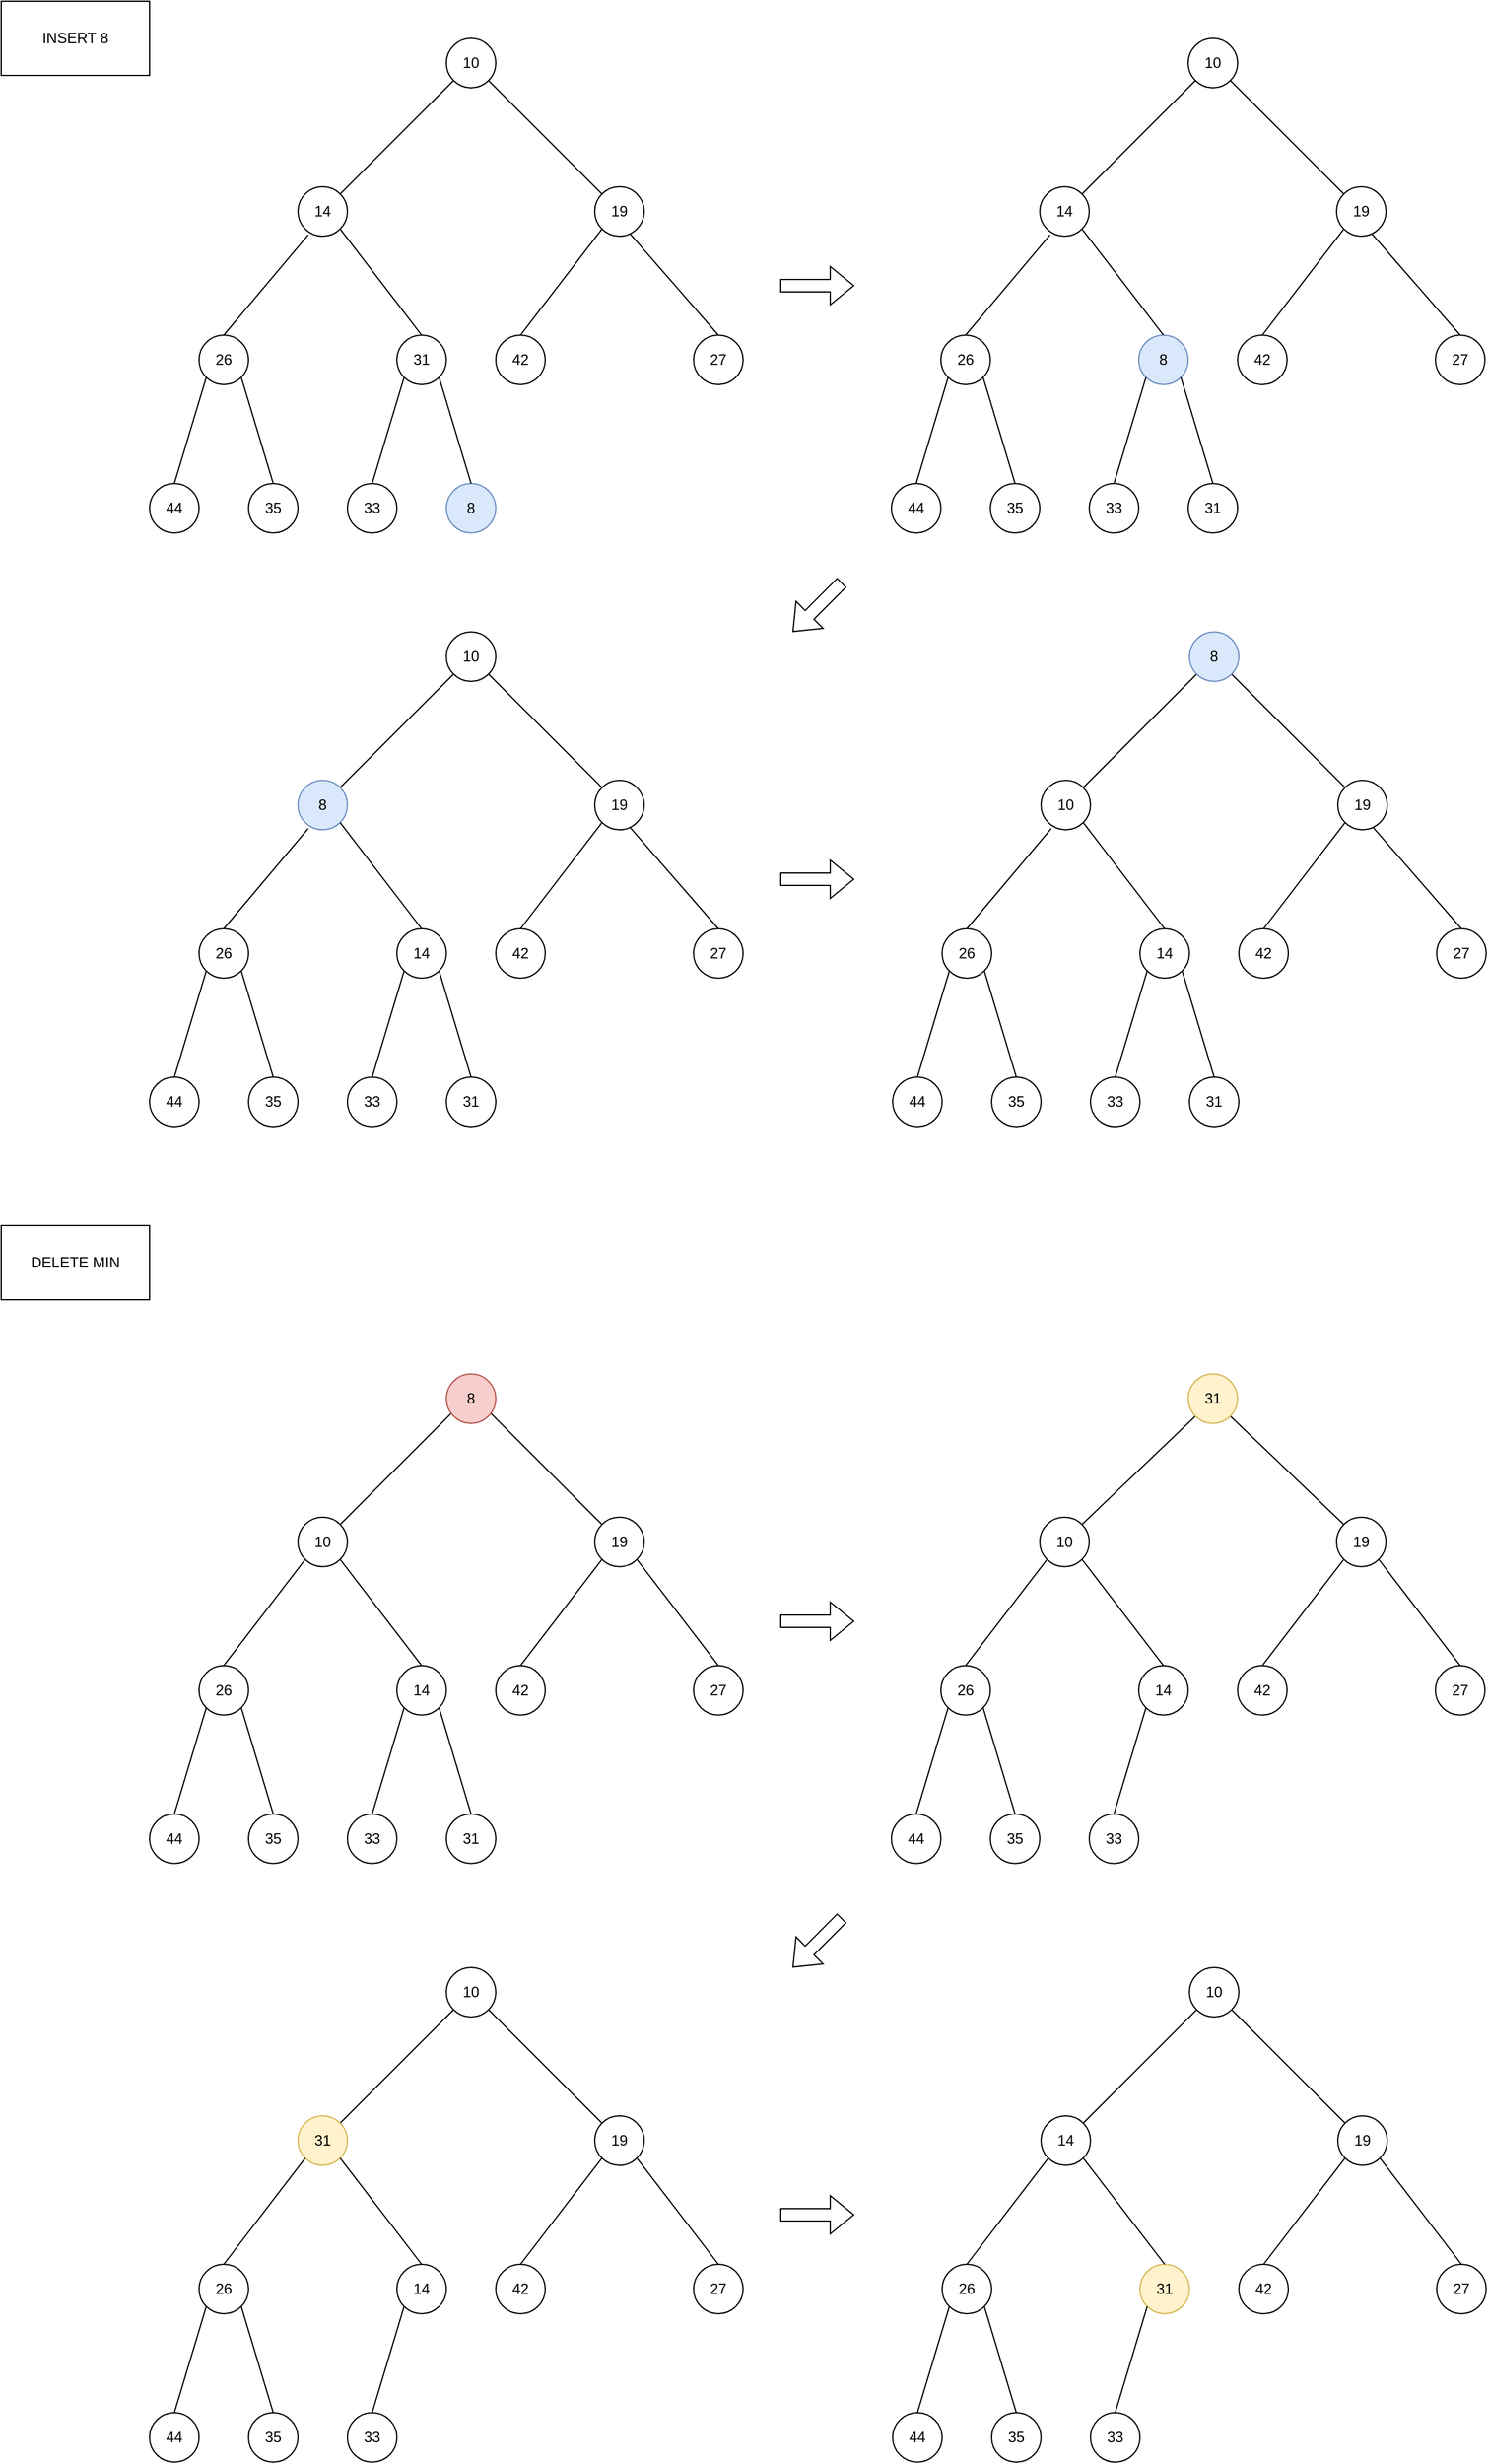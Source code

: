 <mxfile version="26.1.0">
  <diagram name="Trang-1" id="wn5TEgMEnXzSOMiMalEL">
    <mxGraphModel dx="2625" dy="1305" grid="1" gridSize="10" guides="1" tooltips="1" connect="1" arrows="1" fold="1" page="1" pageScale="1" pageWidth="827" pageHeight="1169" math="0" shadow="0">
      <root>
        <mxCell id="0" />
        <mxCell id="1" parent="0" />
        <mxCell id="Nh5hxRJggO41QT8DYPVS-11" style="rounded=0;orthogonalLoop=1;jettySize=auto;html=1;exitX=0;exitY=1;exitDx=0;exitDy=0;entryX=1;entryY=0;entryDx=0;entryDy=0;endArrow=none;startFill=0;" edge="1" parent="1" source="Nh5hxRJggO41QT8DYPVS-1" target="Nh5hxRJggO41QT8DYPVS-2">
          <mxGeometry relative="1" as="geometry" />
        </mxCell>
        <mxCell id="Nh5hxRJggO41QT8DYPVS-12" style="rounded=0;orthogonalLoop=1;jettySize=auto;html=1;exitX=1;exitY=1;exitDx=0;exitDy=0;entryX=0;entryY=0;entryDx=0;entryDy=0;endArrow=none;startFill=0;" edge="1" parent="1" source="Nh5hxRJggO41QT8DYPVS-1" target="Nh5hxRJggO41QT8DYPVS-3">
          <mxGeometry relative="1" as="geometry" />
        </mxCell>
        <mxCell id="Nh5hxRJggO41QT8DYPVS-1" value="10" style="ellipse;whiteSpace=wrap;html=1;aspect=fixed;" vertex="1" parent="1">
          <mxGeometry x="400" y="80" width="40" height="40" as="geometry" />
        </mxCell>
        <mxCell id="Nh5hxRJggO41QT8DYPVS-2" value="14" style="ellipse;whiteSpace=wrap;html=1;aspect=fixed;" vertex="1" parent="1">
          <mxGeometry x="280" y="200" width="40" height="40" as="geometry" />
        </mxCell>
        <mxCell id="Nh5hxRJggO41QT8DYPVS-3" value="19" style="ellipse;whiteSpace=wrap;html=1;aspect=fixed;" vertex="1" parent="1">
          <mxGeometry x="520" y="200" width="40" height="40" as="geometry" />
        </mxCell>
        <mxCell id="Nh5hxRJggO41QT8DYPVS-4" value="26" style="ellipse;whiteSpace=wrap;html=1;aspect=fixed;" vertex="1" parent="1">
          <mxGeometry x="200" y="320" width="40" height="40" as="geometry" />
        </mxCell>
        <mxCell id="Nh5hxRJggO41QT8DYPVS-5" value="31" style="ellipse;whiteSpace=wrap;html=1;aspect=fixed;" vertex="1" parent="1">
          <mxGeometry x="360" y="320" width="40" height="40" as="geometry" />
        </mxCell>
        <mxCell id="Nh5hxRJggO41QT8DYPVS-6" value="42" style="ellipse;whiteSpace=wrap;html=1;aspect=fixed;" vertex="1" parent="1">
          <mxGeometry x="440" y="320" width="40" height="40" as="geometry" />
        </mxCell>
        <mxCell id="Nh5hxRJggO41QT8DYPVS-7" value="27" style="ellipse;whiteSpace=wrap;html=1;aspect=fixed;" vertex="1" parent="1">
          <mxGeometry x="600" y="320" width="40" height="40" as="geometry" />
        </mxCell>
        <mxCell id="Nh5hxRJggO41QT8DYPVS-8" value="44" style="ellipse;whiteSpace=wrap;html=1;aspect=fixed;" vertex="1" parent="1">
          <mxGeometry x="160" y="440" width="40" height="40" as="geometry" />
        </mxCell>
        <mxCell id="Nh5hxRJggO41QT8DYPVS-9" value="35" style="ellipse;whiteSpace=wrap;html=1;aspect=fixed;" vertex="1" parent="1">
          <mxGeometry x="240" y="440" width="40" height="40" as="geometry" />
        </mxCell>
        <mxCell id="Nh5hxRJggO41QT8DYPVS-10" value="33" style="ellipse;whiteSpace=wrap;html=1;aspect=fixed;" vertex="1" parent="1">
          <mxGeometry x="320" y="440" width="40" height="40" as="geometry" />
        </mxCell>
        <mxCell id="Nh5hxRJggO41QT8DYPVS-13" style="rounded=0;orthogonalLoop=1;jettySize=auto;html=1;exitX=0.207;exitY=0.973;exitDx=0;exitDy=0;entryX=0.5;entryY=0;entryDx=0;entryDy=0;endArrow=none;startFill=0;exitPerimeter=0;" edge="1" parent="1" source="Nh5hxRJggO41QT8DYPVS-2" target="Nh5hxRJggO41QT8DYPVS-4">
          <mxGeometry relative="1" as="geometry">
            <mxPoint x="416" y="124" as="sourcePoint" />
            <mxPoint x="324" y="216" as="targetPoint" />
          </mxGeometry>
        </mxCell>
        <mxCell id="Nh5hxRJggO41QT8DYPVS-14" style="rounded=0;orthogonalLoop=1;jettySize=auto;html=1;exitX=0.72;exitY=0.958;exitDx=0;exitDy=0;entryX=0.5;entryY=0;entryDx=0;entryDy=0;endArrow=none;startFill=0;exitPerimeter=0;" edge="1" parent="1" source="Nh5hxRJggO41QT8DYPVS-3" target="Nh5hxRJggO41QT8DYPVS-7">
          <mxGeometry relative="1" as="geometry">
            <mxPoint x="298" y="249" as="sourcePoint" />
            <mxPoint x="230" y="330" as="targetPoint" />
          </mxGeometry>
        </mxCell>
        <mxCell id="Nh5hxRJggO41QT8DYPVS-16" style="rounded=0;orthogonalLoop=1;jettySize=auto;html=1;exitX=1;exitY=1;exitDx=0;exitDy=0;entryX=0.5;entryY=0;entryDx=0;entryDy=0;endArrow=none;startFill=0;" edge="1" parent="1" source="Nh5hxRJggO41QT8DYPVS-2" target="Nh5hxRJggO41QT8DYPVS-5">
          <mxGeometry relative="1" as="geometry">
            <mxPoint x="298" y="249" as="sourcePoint" />
            <mxPoint x="230" y="330" as="targetPoint" />
          </mxGeometry>
        </mxCell>
        <mxCell id="Nh5hxRJggO41QT8DYPVS-17" style="rounded=0;orthogonalLoop=1;jettySize=auto;html=1;exitX=0;exitY=1;exitDx=0;exitDy=0;entryX=0.5;entryY=0;entryDx=0;entryDy=0;endArrow=none;startFill=0;" edge="1" parent="1" source="Nh5hxRJggO41QT8DYPVS-3" target="Nh5hxRJggO41QT8DYPVS-6">
          <mxGeometry relative="1" as="geometry">
            <mxPoint x="324" y="244" as="sourcePoint" />
            <mxPoint x="390" y="330" as="targetPoint" />
          </mxGeometry>
        </mxCell>
        <mxCell id="Nh5hxRJggO41QT8DYPVS-18" style="rounded=0;orthogonalLoop=1;jettySize=auto;html=1;exitX=1;exitY=1;exitDx=0;exitDy=0;entryX=0.5;entryY=0;entryDx=0;entryDy=0;endArrow=none;startFill=0;" edge="1" parent="1" source="Nh5hxRJggO41QT8DYPVS-4" target="Nh5hxRJggO41QT8DYPVS-9">
          <mxGeometry relative="1" as="geometry">
            <mxPoint x="298" y="249" as="sourcePoint" />
            <mxPoint x="230" y="330" as="targetPoint" />
          </mxGeometry>
        </mxCell>
        <mxCell id="Nh5hxRJggO41QT8DYPVS-19" style="rounded=0;orthogonalLoop=1;jettySize=auto;html=1;exitX=0;exitY=1;exitDx=0;exitDy=0;entryX=0.5;entryY=0;entryDx=0;entryDy=0;endArrow=none;startFill=0;" edge="1" parent="1" source="Nh5hxRJggO41QT8DYPVS-4" target="Nh5hxRJggO41QT8DYPVS-8">
          <mxGeometry relative="1" as="geometry">
            <mxPoint x="308" y="259" as="sourcePoint" />
            <mxPoint x="240" y="340" as="targetPoint" />
          </mxGeometry>
        </mxCell>
        <mxCell id="Nh5hxRJggO41QT8DYPVS-20" style="rounded=0;orthogonalLoop=1;jettySize=auto;html=1;exitX=0;exitY=1;exitDx=0;exitDy=0;entryX=0.5;entryY=0;entryDx=0;entryDy=0;endArrow=none;startFill=0;" edge="1" parent="1" source="Nh5hxRJggO41QT8DYPVS-5" target="Nh5hxRJggO41QT8DYPVS-10">
          <mxGeometry relative="1" as="geometry">
            <mxPoint x="216" y="364" as="sourcePoint" />
            <mxPoint x="190" y="450" as="targetPoint" />
          </mxGeometry>
        </mxCell>
        <mxCell id="Nh5hxRJggO41QT8DYPVS-21" value="8" style="ellipse;whiteSpace=wrap;html=1;aspect=fixed;fillColor=#dae8fc;strokeColor=#6c8ebf;" vertex="1" parent="1">
          <mxGeometry x="400" y="440" width="40" height="40" as="geometry" />
        </mxCell>
        <mxCell id="Nh5hxRJggO41QT8DYPVS-22" style="rounded=0;orthogonalLoop=1;jettySize=auto;html=1;exitX=1;exitY=1;exitDx=0;exitDy=0;entryX=0.5;entryY=0;entryDx=0;entryDy=0;endArrow=none;startFill=0;" edge="1" parent="1" source="Nh5hxRJggO41QT8DYPVS-5" target="Nh5hxRJggO41QT8DYPVS-21">
          <mxGeometry relative="1" as="geometry">
            <mxPoint x="376" y="364" as="sourcePoint" />
            <mxPoint x="350" y="450" as="targetPoint" />
          </mxGeometry>
        </mxCell>
        <mxCell id="Nh5hxRJggO41QT8DYPVS-23" value="INSERT 8" style="whiteSpace=wrap;html=1;" vertex="1" parent="1">
          <mxGeometry x="40" y="50" width="120" height="60" as="geometry" />
        </mxCell>
        <mxCell id="Nh5hxRJggO41QT8DYPVS-45" style="rounded=0;orthogonalLoop=1;jettySize=auto;html=1;exitX=0;exitY=1;exitDx=0;exitDy=0;entryX=1;entryY=0;entryDx=0;entryDy=0;endArrow=none;startFill=0;" edge="1" parent="1" source="Nh5hxRJggO41QT8DYPVS-47" target="Nh5hxRJggO41QT8DYPVS-48">
          <mxGeometry relative="1" as="geometry" />
        </mxCell>
        <mxCell id="Nh5hxRJggO41QT8DYPVS-46" style="rounded=0;orthogonalLoop=1;jettySize=auto;html=1;exitX=1;exitY=1;exitDx=0;exitDy=0;entryX=0;entryY=0;entryDx=0;entryDy=0;endArrow=none;startFill=0;" edge="1" parent="1" source="Nh5hxRJggO41QT8DYPVS-47" target="Nh5hxRJggO41QT8DYPVS-49">
          <mxGeometry relative="1" as="geometry" />
        </mxCell>
        <mxCell id="Nh5hxRJggO41QT8DYPVS-47" value="10" style="ellipse;whiteSpace=wrap;html=1;aspect=fixed;" vertex="1" parent="1">
          <mxGeometry x="1000" y="80" width="40" height="40" as="geometry" />
        </mxCell>
        <mxCell id="Nh5hxRJggO41QT8DYPVS-48" value="14" style="ellipse;whiteSpace=wrap;html=1;aspect=fixed;" vertex="1" parent="1">
          <mxGeometry x="880" y="200" width="40" height="40" as="geometry" />
        </mxCell>
        <mxCell id="Nh5hxRJggO41QT8DYPVS-49" value="19" style="ellipse;whiteSpace=wrap;html=1;aspect=fixed;" vertex="1" parent="1">
          <mxGeometry x="1120" y="200" width="40" height="40" as="geometry" />
        </mxCell>
        <mxCell id="Nh5hxRJggO41QT8DYPVS-50" value="26" style="ellipse;whiteSpace=wrap;html=1;aspect=fixed;" vertex="1" parent="1">
          <mxGeometry x="800" y="320" width="40" height="40" as="geometry" />
        </mxCell>
        <mxCell id="Nh5hxRJggO41QT8DYPVS-51" value="8" style="ellipse;whiteSpace=wrap;html=1;aspect=fixed;fillColor=#dae8fc;strokeColor=#6c8ebf;" vertex="1" parent="1">
          <mxGeometry x="960" y="320" width="40" height="40" as="geometry" />
        </mxCell>
        <mxCell id="Nh5hxRJggO41QT8DYPVS-52" value="42" style="ellipse;whiteSpace=wrap;html=1;aspect=fixed;" vertex="1" parent="1">
          <mxGeometry x="1040" y="320" width="40" height="40" as="geometry" />
        </mxCell>
        <mxCell id="Nh5hxRJggO41QT8DYPVS-53" value="27" style="ellipse;whiteSpace=wrap;html=1;aspect=fixed;" vertex="1" parent="1">
          <mxGeometry x="1200" y="320" width="40" height="40" as="geometry" />
        </mxCell>
        <mxCell id="Nh5hxRJggO41QT8DYPVS-54" value="44" style="ellipse;whiteSpace=wrap;html=1;aspect=fixed;" vertex="1" parent="1">
          <mxGeometry x="760" y="440" width="40" height="40" as="geometry" />
        </mxCell>
        <mxCell id="Nh5hxRJggO41QT8DYPVS-55" value="35" style="ellipse;whiteSpace=wrap;html=1;aspect=fixed;" vertex="1" parent="1">
          <mxGeometry x="840" y="440" width="40" height="40" as="geometry" />
        </mxCell>
        <mxCell id="Nh5hxRJggO41QT8DYPVS-56" value="33" style="ellipse;whiteSpace=wrap;html=1;aspect=fixed;" vertex="1" parent="1">
          <mxGeometry x="920" y="440" width="40" height="40" as="geometry" />
        </mxCell>
        <mxCell id="Nh5hxRJggO41QT8DYPVS-57" style="rounded=0;orthogonalLoop=1;jettySize=auto;html=1;exitX=0.207;exitY=0.973;exitDx=0;exitDy=0;entryX=0.5;entryY=0;entryDx=0;entryDy=0;endArrow=none;startFill=0;exitPerimeter=0;" edge="1" parent="1" source="Nh5hxRJggO41QT8DYPVS-48" target="Nh5hxRJggO41QT8DYPVS-50">
          <mxGeometry relative="1" as="geometry">
            <mxPoint x="1016" y="124" as="sourcePoint" />
            <mxPoint x="924" y="216" as="targetPoint" />
          </mxGeometry>
        </mxCell>
        <mxCell id="Nh5hxRJggO41QT8DYPVS-58" style="rounded=0;orthogonalLoop=1;jettySize=auto;html=1;exitX=0.72;exitY=0.958;exitDx=0;exitDy=0;entryX=0.5;entryY=0;entryDx=0;entryDy=0;endArrow=none;startFill=0;exitPerimeter=0;" edge="1" parent="1" source="Nh5hxRJggO41QT8DYPVS-49" target="Nh5hxRJggO41QT8DYPVS-53">
          <mxGeometry relative="1" as="geometry">
            <mxPoint x="898" y="249" as="sourcePoint" />
            <mxPoint x="830" y="330" as="targetPoint" />
          </mxGeometry>
        </mxCell>
        <mxCell id="Nh5hxRJggO41QT8DYPVS-59" style="rounded=0;orthogonalLoop=1;jettySize=auto;html=1;exitX=1;exitY=1;exitDx=0;exitDy=0;entryX=0.5;entryY=0;entryDx=0;entryDy=0;endArrow=none;startFill=0;" edge="1" parent="1" source="Nh5hxRJggO41QT8DYPVS-48" target="Nh5hxRJggO41QT8DYPVS-51">
          <mxGeometry relative="1" as="geometry">
            <mxPoint x="898" y="249" as="sourcePoint" />
            <mxPoint x="830" y="330" as="targetPoint" />
          </mxGeometry>
        </mxCell>
        <mxCell id="Nh5hxRJggO41QT8DYPVS-60" style="rounded=0;orthogonalLoop=1;jettySize=auto;html=1;exitX=0;exitY=1;exitDx=0;exitDy=0;entryX=0.5;entryY=0;entryDx=0;entryDy=0;endArrow=none;startFill=0;" edge="1" parent="1" source="Nh5hxRJggO41QT8DYPVS-49" target="Nh5hxRJggO41QT8DYPVS-52">
          <mxGeometry relative="1" as="geometry">
            <mxPoint x="924" y="244" as="sourcePoint" />
            <mxPoint x="990" y="330" as="targetPoint" />
          </mxGeometry>
        </mxCell>
        <mxCell id="Nh5hxRJggO41QT8DYPVS-61" style="rounded=0;orthogonalLoop=1;jettySize=auto;html=1;exitX=1;exitY=1;exitDx=0;exitDy=0;entryX=0.5;entryY=0;entryDx=0;entryDy=0;endArrow=none;startFill=0;" edge="1" parent="1" source="Nh5hxRJggO41QT8DYPVS-50" target="Nh5hxRJggO41QT8DYPVS-55">
          <mxGeometry relative="1" as="geometry">
            <mxPoint x="898" y="249" as="sourcePoint" />
            <mxPoint x="830" y="330" as="targetPoint" />
          </mxGeometry>
        </mxCell>
        <mxCell id="Nh5hxRJggO41QT8DYPVS-62" style="rounded=0;orthogonalLoop=1;jettySize=auto;html=1;exitX=0;exitY=1;exitDx=0;exitDy=0;entryX=0.5;entryY=0;entryDx=0;entryDy=0;endArrow=none;startFill=0;" edge="1" parent="1" source="Nh5hxRJggO41QT8DYPVS-50" target="Nh5hxRJggO41QT8DYPVS-54">
          <mxGeometry relative="1" as="geometry">
            <mxPoint x="908" y="259" as="sourcePoint" />
            <mxPoint x="840" y="340" as="targetPoint" />
          </mxGeometry>
        </mxCell>
        <mxCell id="Nh5hxRJggO41QT8DYPVS-63" style="rounded=0;orthogonalLoop=1;jettySize=auto;html=1;exitX=0;exitY=1;exitDx=0;exitDy=0;entryX=0.5;entryY=0;entryDx=0;entryDy=0;endArrow=none;startFill=0;" edge="1" parent="1" source="Nh5hxRJggO41QT8DYPVS-51" target="Nh5hxRJggO41QT8DYPVS-56">
          <mxGeometry relative="1" as="geometry">
            <mxPoint x="816" y="364" as="sourcePoint" />
            <mxPoint x="790" y="450" as="targetPoint" />
          </mxGeometry>
        </mxCell>
        <mxCell id="Nh5hxRJggO41QT8DYPVS-64" value="31" style="ellipse;whiteSpace=wrap;html=1;aspect=fixed;" vertex="1" parent="1">
          <mxGeometry x="1000" y="440" width="40" height="40" as="geometry" />
        </mxCell>
        <mxCell id="Nh5hxRJggO41QT8DYPVS-65" style="rounded=0;orthogonalLoop=1;jettySize=auto;html=1;exitX=1;exitY=1;exitDx=0;exitDy=0;entryX=0.5;entryY=0;entryDx=0;entryDy=0;endArrow=none;startFill=0;" edge="1" parent="1" source="Nh5hxRJggO41QT8DYPVS-51" target="Nh5hxRJggO41QT8DYPVS-64">
          <mxGeometry relative="1" as="geometry">
            <mxPoint x="976" y="364" as="sourcePoint" />
            <mxPoint x="950" y="450" as="targetPoint" />
          </mxGeometry>
        </mxCell>
        <mxCell id="Nh5hxRJggO41QT8DYPVS-66" style="rounded=0;orthogonalLoop=1;jettySize=auto;html=1;exitX=0;exitY=1;exitDx=0;exitDy=0;entryX=1;entryY=0;entryDx=0;entryDy=0;endArrow=none;startFill=0;" edge="1" parent="1" source="Nh5hxRJggO41QT8DYPVS-68" target="Nh5hxRJggO41QT8DYPVS-69">
          <mxGeometry relative="1" as="geometry" />
        </mxCell>
        <mxCell id="Nh5hxRJggO41QT8DYPVS-67" style="rounded=0;orthogonalLoop=1;jettySize=auto;html=1;exitX=1;exitY=1;exitDx=0;exitDy=0;entryX=0;entryY=0;entryDx=0;entryDy=0;endArrow=none;startFill=0;" edge="1" parent="1" source="Nh5hxRJggO41QT8DYPVS-68" target="Nh5hxRJggO41QT8DYPVS-70">
          <mxGeometry relative="1" as="geometry" />
        </mxCell>
        <mxCell id="Nh5hxRJggO41QT8DYPVS-68" value="10" style="ellipse;whiteSpace=wrap;html=1;aspect=fixed;" vertex="1" parent="1">
          <mxGeometry x="400" y="560" width="40" height="40" as="geometry" />
        </mxCell>
        <mxCell id="Nh5hxRJggO41QT8DYPVS-69" value="8" style="ellipse;whiteSpace=wrap;html=1;aspect=fixed;fillColor=#dae8fc;strokeColor=#6c8ebf;" vertex="1" parent="1">
          <mxGeometry x="280" y="680" width="40" height="40" as="geometry" />
        </mxCell>
        <mxCell id="Nh5hxRJggO41QT8DYPVS-70" value="19" style="ellipse;whiteSpace=wrap;html=1;aspect=fixed;" vertex="1" parent="1">
          <mxGeometry x="520" y="680" width="40" height="40" as="geometry" />
        </mxCell>
        <mxCell id="Nh5hxRJggO41QT8DYPVS-71" value="26" style="ellipse;whiteSpace=wrap;html=1;aspect=fixed;" vertex="1" parent="1">
          <mxGeometry x="200" y="800" width="40" height="40" as="geometry" />
        </mxCell>
        <mxCell id="Nh5hxRJggO41QT8DYPVS-72" value="14" style="ellipse;whiteSpace=wrap;html=1;aspect=fixed;" vertex="1" parent="1">
          <mxGeometry x="360" y="800" width="40" height="40" as="geometry" />
        </mxCell>
        <mxCell id="Nh5hxRJggO41QT8DYPVS-73" value="42" style="ellipse;whiteSpace=wrap;html=1;aspect=fixed;" vertex="1" parent="1">
          <mxGeometry x="440" y="800" width="40" height="40" as="geometry" />
        </mxCell>
        <mxCell id="Nh5hxRJggO41QT8DYPVS-74" value="27" style="ellipse;whiteSpace=wrap;html=1;aspect=fixed;" vertex="1" parent="1">
          <mxGeometry x="600" y="800" width="40" height="40" as="geometry" />
        </mxCell>
        <mxCell id="Nh5hxRJggO41QT8DYPVS-75" value="44" style="ellipse;whiteSpace=wrap;html=1;aspect=fixed;" vertex="1" parent="1">
          <mxGeometry x="160" y="920" width="40" height="40" as="geometry" />
        </mxCell>
        <mxCell id="Nh5hxRJggO41QT8DYPVS-76" value="35" style="ellipse;whiteSpace=wrap;html=1;aspect=fixed;" vertex="1" parent="1">
          <mxGeometry x="240" y="920" width="40" height="40" as="geometry" />
        </mxCell>
        <mxCell id="Nh5hxRJggO41QT8DYPVS-77" value="33" style="ellipse;whiteSpace=wrap;html=1;aspect=fixed;" vertex="1" parent="1">
          <mxGeometry x="320" y="920" width="40" height="40" as="geometry" />
        </mxCell>
        <mxCell id="Nh5hxRJggO41QT8DYPVS-78" style="rounded=0;orthogonalLoop=1;jettySize=auto;html=1;exitX=0.207;exitY=0.973;exitDx=0;exitDy=0;entryX=0.5;entryY=0;entryDx=0;entryDy=0;endArrow=none;startFill=0;exitPerimeter=0;" edge="1" parent="1" source="Nh5hxRJggO41QT8DYPVS-69" target="Nh5hxRJggO41QT8DYPVS-71">
          <mxGeometry relative="1" as="geometry">
            <mxPoint x="416" y="604" as="sourcePoint" />
            <mxPoint x="324" y="696" as="targetPoint" />
          </mxGeometry>
        </mxCell>
        <mxCell id="Nh5hxRJggO41QT8DYPVS-79" style="rounded=0;orthogonalLoop=1;jettySize=auto;html=1;exitX=0.72;exitY=0.958;exitDx=0;exitDy=0;entryX=0.5;entryY=0;entryDx=0;entryDy=0;endArrow=none;startFill=0;exitPerimeter=0;" edge="1" parent="1" source="Nh5hxRJggO41QT8DYPVS-70" target="Nh5hxRJggO41QT8DYPVS-74">
          <mxGeometry relative="1" as="geometry">
            <mxPoint x="298" y="729" as="sourcePoint" />
            <mxPoint x="230" y="810" as="targetPoint" />
          </mxGeometry>
        </mxCell>
        <mxCell id="Nh5hxRJggO41QT8DYPVS-80" style="rounded=0;orthogonalLoop=1;jettySize=auto;html=1;exitX=1;exitY=1;exitDx=0;exitDy=0;entryX=0.5;entryY=0;entryDx=0;entryDy=0;endArrow=none;startFill=0;" edge="1" parent="1" source="Nh5hxRJggO41QT8DYPVS-69" target="Nh5hxRJggO41QT8DYPVS-72">
          <mxGeometry relative="1" as="geometry">
            <mxPoint x="298" y="729" as="sourcePoint" />
            <mxPoint x="230" y="810" as="targetPoint" />
          </mxGeometry>
        </mxCell>
        <mxCell id="Nh5hxRJggO41QT8DYPVS-81" style="rounded=0;orthogonalLoop=1;jettySize=auto;html=1;exitX=0;exitY=1;exitDx=0;exitDy=0;entryX=0.5;entryY=0;entryDx=0;entryDy=0;endArrow=none;startFill=0;" edge="1" parent="1" source="Nh5hxRJggO41QT8DYPVS-70" target="Nh5hxRJggO41QT8DYPVS-73">
          <mxGeometry relative="1" as="geometry">
            <mxPoint x="324" y="724" as="sourcePoint" />
            <mxPoint x="390" y="810" as="targetPoint" />
          </mxGeometry>
        </mxCell>
        <mxCell id="Nh5hxRJggO41QT8DYPVS-82" style="rounded=0;orthogonalLoop=1;jettySize=auto;html=1;exitX=1;exitY=1;exitDx=0;exitDy=0;entryX=0.5;entryY=0;entryDx=0;entryDy=0;endArrow=none;startFill=0;" edge="1" parent="1" source="Nh5hxRJggO41QT8DYPVS-71" target="Nh5hxRJggO41QT8DYPVS-76">
          <mxGeometry relative="1" as="geometry">
            <mxPoint x="298" y="729" as="sourcePoint" />
            <mxPoint x="230" y="810" as="targetPoint" />
          </mxGeometry>
        </mxCell>
        <mxCell id="Nh5hxRJggO41QT8DYPVS-83" style="rounded=0;orthogonalLoop=1;jettySize=auto;html=1;exitX=0;exitY=1;exitDx=0;exitDy=0;entryX=0.5;entryY=0;entryDx=0;entryDy=0;endArrow=none;startFill=0;" edge="1" parent="1" source="Nh5hxRJggO41QT8DYPVS-71" target="Nh5hxRJggO41QT8DYPVS-75">
          <mxGeometry relative="1" as="geometry">
            <mxPoint x="308" y="739" as="sourcePoint" />
            <mxPoint x="240" y="820" as="targetPoint" />
          </mxGeometry>
        </mxCell>
        <mxCell id="Nh5hxRJggO41QT8DYPVS-84" style="rounded=0;orthogonalLoop=1;jettySize=auto;html=1;exitX=0;exitY=1;exitDx=0;exitDy=0;entryX=0.5;entryY=0;entryDx=0;entryDy=0;endArrow=none;startFill=0;" edge="1" parent="1" source="Nh5hxRJggO41QT8DYPVS-72" target="Nh5hxRJggO41QT8DYPVS-77">
          <mxGeometry relative="1" as="geometry">
            <mxPoint x="216" y="844" as="sourcePoint" />
            <mxPoint x="190" y="930" as="targetPoint" />
          </mxGeometry>
        </mxCell>
        <mxCell id="Nh5hxRJggO41QT8DYPVS-85" value="31" style="ellipse;whiteSpace=wrap;html=1;aspect=fixed;" vertex="1" parent="1">
          <mxGeometry x="400" y="920" width="40" height="40" as="geometry" />
        </mxCell>
        <mxCell id="Nh5hxRJggO41QT8DYPVS-86" style="rounded=0;orthogonalLoop=1;jettySize=auto;html=1;exitX=1;exitY=1;exitDx=0;exitDy=0;entryX=0.5;entryY=0;entryDx=0;entryDy=0;endArrow=none;startFill=0;" edge="1" parent="1" source="Nh5hxRJggO41QT8DYPVS-72" target="Nh5hxRJggO41QT8DYPVS-85">
          <mxGeometry relative="1" as="geometry">
            <mxPoint x="376" y="844" as="sourcePoint" />
            <mxPoint x="350" y="930" as="targetPoint" />
          </mxGeometry>
        </mxCell>
        <mxCell id="Nh5hxRJggO41QT8DYPVS-89" style="rounded=0;orthogonalLoop=1;jettySize=auto;html=1;exitX=0;exitY=1;exitDx=0;exitDy=0;entryX=1;entryY=0;entryDx=0;entryDy=0;endArrow=none;startFill=0;" edge="1" parent="1" source="Nh5hxRJggO41QT8DYPVS-91" target="Nh5hxRJggO41QT8DYPVS-92">
          <mxGeometry relative="1" as="geometry" />
        </mxCell>
        <mxCell id="Nh5hxRJggO41QT8DYPVS-90" style="rounded=0;orthogonalLoop=1;jettySize=auto;html=1;exitX=1;exitY=1;exitDx=0;exitDy=0;entryX=0;entryY=0;entryDx=0;entryDy=0;endArrow=none;startFill=0;" edge="1" parent="1" source="Nh5hxRJggO41QT8DYPVS-91" target="Nh5hxRJggO41QT8DYPVS-93">
          <mxGeometry relative="1" as="geometry" />
        </mxCell>
        <mxCell id="Nh5hxRJggO41QT8DYPVS-91" value="8" style="ellipse;whiteSpace=wrap;html=1;aspect=fixed;fillColor=#dae8fc;strokeColor=#6c8ebf;" vertex="1" parent="1">
          <mxGeometry x="1001" y="560" width="40" height="40" as="geometry" />
        </mxCell>
        <mxCell id="Nh5hxRJggO41QT8DYPVS-92" value="10" style="ellipse;whiteSpace=wrap;html=1;aspect=fixed;" vertex="1" parent="1">
          <mxGeometry x="881" y="680" width="40" height="40" as="geometry" />
        </mxCell>
        <mxCell id="Nh5hxRJggO41QT8DYPVS-93" value="19" style="ellipse;whiteSpace=wrap;html=1;aspect=fixed;" vertex="1" parent="1">
          <mxGeometry x="1121" y="680" width="40" height="40" as="geometry" />
        </mxCell>
        <mxCell id="Nh5hxRJggO41QT8DYPVS-94" value="26" style="ellipse;whiteSpace=wrap;html=1;aspect=fixed;" vertex="1" parent="1">
          <mxGeometry x="801" y="800" width="40" height="40" as="geometry" />
        </mxCell>
        <mxCell id="Nh5hxRJggO41QT8DYPVS-95" value="14" style="ellipse;whiteSpace=wrap;html=1;aspect=fixed;" vertex="1" parent="1">
          <mxGeometry x="961" y="800" width="40" height="40" as="geometry" />
        </mxCell>
        <mxCell id="Nh5hxRJggO41QT8DYPVS-96" value="42" style="ellipse;whiteSpace=wrap;html=1;aspect=fixed;" vertex="1" parent="1">
          <mxGeometry x="1041" y="800" width="40" height="40" as="geometry" />
        </mxCell>
        <mxCell id="Nh5hxRJggO41QT8DYPVS-97" value="27" style="ellipse;whiteSpace=wrap;html=1;aspect=fixed;" vertex="1" parent="1">
          <mxGeometry x="1201" y="800" width="40" height="40" as="geometry" />
        </mxCell>
        <mxCell id="Nh5hxRJggO41QT8DYPVS-98" value="44" style="ellipse;whiteSpace=wrap;html=1;aspect=fixed;" vertex="1" parent="1">
          <mxGeometry x="761" y="920" width="40" height="40" as="geometry" />
        </mxCell>
        <mxCell id="Nh5hxRJggO41QT8DYPVS-99" value="35" style="ellipse;whiteSpace=wrap;html=1;aspect=fixed;" vertex="1" parent="1">
          <mxGeometry x="841" y="920" width="40" height="40" as="geometry" />
        </mxCell>
        <mxCell id="Nh5hxRJggO41QT8DYPVS-100" value="33" style="ellipse;whiteSpace=wrap;html=1;aspect=fixed;" vertex="1" parent="1">
          <mxGeometry x="921" y="920" width="40" height="40" as="geometry" />
        </mxCell>
        <mxCell id="Nh5hxRJggO41QT8DYPVS-101" style="rounded=0;orthogonalLoop=1;jettySize=auto;html=1;exitX=0.207;exitY=0.973;exitDx=0;exitDy=0;entryX=0.5;entryY=0;entryDx=0;entryDy=0;endArrow=none;startFill=0;exitPerimeter=0;" edge="1" parent="1" source="Nh5hxRJggO41QT8DYPVS-92" target="Nh5hxRJggO41QT8DYPVS-94">
          <mxGeometry relative="1" as="geometry">
            <mxPoint x="1017" y="604" as="sourcePoint" />
            <mxPoint x="925" y="696" as="targetPoint" />
          </mxGeometry>
        </mxCell>
        <mxCell id="Nh5hxRJggO41QT8DYPVS-102" style="rounded=0;orthogonalLoop=1;jettySize=auto;html=1;exitX=0.72;exitY=0.958;exitDx=0;exitDy=0;entryX=0.5;entryY=0;entryDx=0;entryDy=0;endArrow=none;startFill=0;exitPerimeter=0;" edge="1" parent="1" source="Nh5hxRJggO41QT8DYPVS-93" target="Nh5hxRJggO41QT8DYPVS-97">
          <mxGeometry relative="1" as="geometry">
            <mxPoint x="899" y="729" as="sourcePoint" />
            <mxPoint x="831" y="810" as="targetPoint" />
          </mxGeometry>
        </mxCell>
        <mxCell id="Nh5hxRJggO41QT8DYPVS-103" style="rounded=0;orthogonalLoop=1;jettySize=auto;html=1;exitX=1;exitY=1;exitDx=0;exitDy=0;entryX=0.5;entryY=0;entryDx=0;entryDy=0;endArrow=none;startFill=0;" edge="1" parent="1" source="Nh5hxRJggO41QT8DYPVS-92" target="Nh5hxRJggO41QT8DYPVS-95">
          <mxGeometry relative="1" as="geometry">
            <mxPoint x="899" y="729" as="sourcePoint" />
            <mxPoint x="831" y="810" as="targetPoint" />
          </mxGeometry>
        </mxCell>
        <mxCell id="Nh5hxRJggO41QT8DYPVS-104" style="rounded=0;orthogonalLoop=1;jettySize=auto;html=1;exitX=0;exitY=1;exitDx=0;exitDy=0;entryX=0.5;entryY=0;entryDx=0;entryDy=0;endArrow=none;startFill=0;" edge="1" parent="1" source="Nh5hxRJggO41QT8DYPVS-93" target="Nh5hxRJggO41QT8DYPVS-96">
          <mxGeometry relative="1" as="geometry">
            <mxPoint x="925" y="724" as="sourcePoint" />
            <mxPoint x="991" y="810" as="targetPoint" />
          </mxGeometry>
        </mxCell>
        <mxCell id="Nh5hxRJggO41QT8DYPVS-105" style="rounded=0;orthogonalLoop=1;jettySize=auto;html=1;exitX=1;exitY=1;exitDx=0;exitDy=0;entryX=0.5;entryY=0;entryDx=0;entryDy=0;endArrow=none;startFill=0;" edge="1" parent="1" source="Nh5hxRJggO41QT8DYPVS-94" target="Nh5hxRJggO41QT8DYPVS-99">
          <mxGeometry relative="1" as="geometry">
            <mxPoint x="899" y="729" as="sourcePoint" />
            <mxPoint x="831" y="810" as="targetPoint" />
          </mxGeometry>
        </mxCell>
        <mxCell id="Nh5hxRJggO41QT8DYPVS-106" style="rounded=0;orthogonalLoop=1;jettySize=auto;html=1;exitX=0;exitY=1;exitDx=0;exitDy=0;entryX=0.5;entryY=0;entryDx=0;entryDy=0;endArrow=none;startFill=0;" edge="1" parent="1" source="Nh5hxRJggO41QT8DYPVS-94" target="Nh5hxRJggO41QT8DYPVS-98">
          <mxGeometry relative="1" as="geometry">
            <mxPoint x="909" y="739" as="sourcePoint" />
            <mxPoint x="841" y="820" as="targetPoint" />
          </mxGeometry>
        </mxCell>
        <mxCell id="Nh5hxRJggO41QT8DYPVS-107" style="rounded=0;orthogonalLoop=1;jettySize=auto;html=1;exitX=0;exitY=1;exitDx=0;exitDy=0;entryX=0.5;entryY=0;entryDx=0;entryDy=0;endArrow=none;startFill=0;" edge="1" parent="1" source="Nh5hxRJggO41QT8DYPVS-95" target="Nh5hxRJggO41QT8DYPVS-100">
          <mxGeometry relative="1" as="geometry">
            <mxPoint x="817" y="844" as="sourcePoint" />
            <mxPoint x="791" y="930" as="targetPoint" />
          </mxGeometry>
        </mxCell>
        <mxCell id="Nh5hxRJggO41QT8DYPVS-108" value="31" style="ellipse;whiteSpace=wrap;html=1;aspect=fixed;" vertex="1" parent="1">
          <mxGeometry x="1001" y="920" width="40" height="40" as="geometry" />
        </mxCell>
        <mxCell id="Nh5hxRJggO41QT8DYPVS-109" style="rounded=0;orthogonalLoop=1;jettySize=auto;html=1;exitX=1;exitY=1;exitDx=0;exitDy=0;entryX=0.5;entryY=0;entryDx=0;entryDy=0;endArrow=none;startFill=0;" edge="1" parent="1" source="Nh5hxRJggO41QT8DYPVS-95" target="Nh5hxRJggO41QT8DYPVS-108">
          <mxGeometry relative="1" as="geometry">
            <mxPoint x="977" y="844" as="sourcePoint" />
            <mxPoint x="951" y="930" as="targetPoint" />
          </mxGeometry>
        </mxCell>
        <mxCell id="Nh5hxRJggO41QT8DYPVS-110" value="DELETE MIN" style="whiteSpace=wrap;html=1;" vertex="1" parent="1">
          <mxGeometry x="40" y="1040" width="120" height="60" as="geometry" />
        </mxCell>
        <mxCell id="Nh5hxRJggO41QT8DYPVS-132" style="rounded=0;orthogonalLoop=1;jettySize=auto;html=1;exitX=0;exitY=1;exitDx=0;exitDy=0;entryX=1;entryY=0;entryDx=0;entryDy=0;endArrow=none;startFill=0;" edge="1" parent="1" target="Nh5hxRJggO41QT8DYPVS-135">
          <mxGeometry relative="1" as="geometry">
            <mxPoint x="405.858" y="1190.002" as="sourcePoint" />
          </mxGeometry>
        </mxCell>
        <mxCell id="Nh5hxRJggO41QT8DYPVS-133" style="rounded=0;orthogonalLoop=1;jettySize=auto;html=1;exitX=1;exitY=1;exitDx=0;exitDy=0;entryX=0;entryY=0;entryDx=0;entryDy=0;endArrow=none;startFill=0;" edge="1" parent="1" target="Nh5hxRJggO41QT8DYPVS-136">
          <mxGeometry relative="1" as="geometry">
            <mxPoint x="434.142" y="1190.002" as="sourcePoint" />
          </mxGeometry>
        </mxCell>
        <mxCell id="Nh5hxRJggO41QT8DYPVS-135" value="10" style="ellipse;whiteSpace=wrap;html=1;aspect=fixed;" vertex="1" parent="1">
          <mxGeometry x="280" y="1275.86" width="40" height="40" as="geometry" />
        </mxCell>
        <mxCell id="Nh5hxRJggO41QT8DYPVS-136" value="19" style="ellipse;whiteSpace=wrap;html=1;aspect=fixed;" vertex="1" parent="1">
          <mxGeometry x="520" y="1275.86" width="40" height="40" as="geometry" />
        </mxCell>
        <mxCell id="Nh5hxRJggO41QT8DYPVS-137" value="26" style="ellipse;whiteSpace=wrap;html=1;aspect=fixed;" vertex="1" parent="1">
          <mxGeometry x="200" y="1395.86" width="40" height="40" as="geometry" />
        </mxCell>
        <mxCell id="Nh5hxRJggO41QT8DYPVS-138" value="14" style="ellipse;whiteSpace=wrap;html=1;aspect=fixed;" vertex="1" parent="1">
          <mxGeometry x="360" y="1395.86" width="40" height="40" as="geometry" />
        </mxCell>
        <mxCell id="Nh5hxRJggO41QT8DYPVS-139" value="42" style="ellipse;whiteSpace=wrap;html=1;aspect=fixed;" vertex="1" parent="1">
          <mxGeometry x="440" y="1395.86" width="40" height="40" as="geometry" />
        </mxCell>
        <mxCell id="Nh5hxRJggO41QT8DYPVS-140" value="27" style="ellipse;whiteSpace=wrap;html=1;aspect=fixed;" vertex="1" parent="1">
          <mxGeometry x="600" y="1395.86" width="40" height="40" as="geometry" />
        </mxCell>
        <mxCell id="Nh5hxRJggO41QT8DYPVS-141" value="44" style="ellipse;whiteSpace=wrap;html=1;aspect=fixed;" vertex="1" parent="1">
          <mxGeometry x="160" y="1515.86" width="40" height="40" as="geometry" />
        </mxCell>
        <mxCell id="Nh5hxRJggO41QT8DYPVS-142" value="35" style="ellipse;whiteSpace=wrap;html=1;aspect=fixed;" vertex="1" parent="1">
          <mxGeometry x="240" y="1515.86" width="40" height="40" as="geometry" />
        </mxCell>
        <mxCell id="Nh5hxRJggO41QT8DYPVS-143" value="33" style="ellipse;whiteSpace=wrap;html=1;aspect=fixed;" vertex="1" parent="1">
          <mxGeometry x="320" y="1515.86" width="40" height="40" as="geometry" />
        </mxCell>
        <mxCell id="Nh5hxRJggO41QT8DYPVS-144" style="rounded=0;orthogonalLoop=1;jettySize=auto;html=1;exitX=0;exitY=1;exitDx=0;exitDy=0;entryX=0.5;entryY=0;entryDx=0;entryDy=0;endArrow=none;startFill=0;" edge="1" parent="1" source="Nh5hxRJggO41QT8DYPVS-135" target="Nh5hxRJggO41QT8DYPVS-137">
          <mxGeometry relative="1" as="geometry">
            <mxPoint x="416" y="1199.86" as="sourcePoint" />
            <mxPoint x="324" y="1291.86" as="targetPoint" />
          </mxGeometry>
        </mxCell>
        <mxCell id="Nh5hxRJggO41QT8DYPVS-145" style="rounded=0;orthogonalLoop=1;jettySize=auto;html=1;exitX=1;exitY=1;exitDx=0;exitDy=0;entryX=0.5;entryY=0;entryDx=0;entryDy=0;endArrow=none;startFill=0;" edge="1" parent="1" source="Nh5hxRJggO41QT8DYPVS-136" target="Nh5hxRJggO41QT8DYPVS-140">
          <mxGeometry relative="1" as="geometry">
            <mxPoint x="298" y="1324.86" as="sourcePoint" />
            <mxPoint x="230" y="1405.86" as="targetPoint" />
          </mxGeometry>
        </mxCell>
        <mxCell id="Nh5hxRJggO41QT8DYPVS-146" style="rounded=0;orthogonalLoop=1;jettySize=auto;html=1;exitX=1;exitY=1;exitDx=0;exitDy=0;entryX=0.5;entryY=0;entryDx=0;entryDy=0;endArrow=none;startFill=0;" edge="1" parent="1" source="Nh5hxRJggO41QT8DYPVS-135" target="Nh5hxRJggO41QT8DYPVS-138">
          <mxGeometry relative="1" as="geometry">
            <mxPoint x="298" y="1324.86" as="sourcePoint" />
            <mxPoint x="230" y="1405.86" as="targetPoint" />
          </mxGeometry>
        </mxCell>
        <mxCell id="Nh5hxRJggO41QT8DYPVS-147" style="rounded=0;orthogonalLoop=1;jettySize=auto;html=1;exitX=0;exitY=1;exitDx=0;exitDy=0;entryX=0.5;entryY=0;entryDx=0;entryDy=0;endArrow=none;startFill=0;" edge="1" parent="1" source="Nh5hxRJggO41QT8DYPVS-136" target="Nh5hxRJggO41QT8DYPVS-139">
          <mxGeometry relative="1" as="geometry">
            <mxPoint x="324" y="1319.86" as="sourcePoint" />
            <mxPoint x="390" y="1405.86" as="targetPoint" />
          </mxGeometry>
        </mxCell>
        <mxCell id="Nh5hxRJggO41QT8DYPVS-148" style="rounded=0;orthogonalLoop=1;jettySize=auto;html=1;exitX=1;exitY=1;exitDx=0;exitDy=0;entryX=0.5;entryY=0;entryDx=0;entryDy=0;endArrow=none;startFill=0;" edge="1" parent="1" source="Nh5hxRJggO41QT8DYPVS-137" target="Nh5hxRJggO41QT8DYPVS-142">
          <mxGeometry relative="1" as="geometry">
            <mxPoint x="298" y="1324.86" as="sourcePoint" />
            <mxPoint x="230" y="1405.86" as="targetPoint" />
          </mxGeometry>
        </mxCell>
        <mxCell id="Nh5hxRJggO41QT8DYPVS-149" style="rounded=0;orthogonalLoop=1;jettySize=auto;html=1;exitX=0;exitY=1;exitDx=0;exitDy=0;entryX=0.5;entryY=0;entryDx=0;entryDy=0;endArrow=none;startFill=0;" edge="1" parent="1" source="Nh5hxRJggO41QT8DYPVS-137" target="Nh5hxRJggO41QT8DYPVS-141">
          <mxGeometry relative="1" as="geometry">
            <mxPoint x="308" y="1334.86" as="sourcePoint" />
            <mxPoint x="240" y="1415.86" as="targetPoint" />
          </mxGeometry>
        </mxCell>
        <mxCell id="Nh5hxRJggO41QT8DYPVS-150" style="rounded=0;orthogonalLoop=1;jettySize=auto;html=1;exitX=0;exitY=1;exitDx=0;exitDy=0;entryX=0.5;entryY=0;entryDx=0;entryDy=0;endArrow=none;startFill=0;" edge="1" parent="1" source="Nh5hxRJggO41QT8DYPVS-138" target="Nh5hxRJggO41QT8DYPVS-143">
          <mxGeometry relative="1" as="geometry">
            <mxPoint x="216" y="1439.86" as="sourcePoint" />
            <mxPoint x="190" y="1525.86" as="targetPoint" />
          </mxGeometry>
        </mxCell>
        <mxCell id="Nh5hxRJggO41QT8DYPVS-151" value="31" style="ellipse;whiteSpace=wrap;html=1;aspect=fixed;" vertex="1" parent="1">
          <mxGeometry x="400" y="1515.86" width="40" height="40" as="geometry" />
        </mxCell>
        <mxCell id="Nh5hxRJggO41QT8DYPVS-152" style="rounded=0;orthogonalLoop=1;jettySize=auto;html=1;exitX=1;exitY=1;exitDx=0;exitDy=0;entryX=0.5;entryY=0;entryDx=0;entryDy=0;endArrow=none;startFill=0;" edge="1" parent="1" source="Nh5hxRJggO41QT8DYPVS-138" target="Nh5hxRJggO41QT8DYPVS-151">
          <mxGeometry relative="1" as="geometry">
            <mxPoint x="376" y="1439.86" as="sourcePoint" />
            <mxPoint x="350" y="1525.86" as="targetPoint" />
          </mxGeometry>
        </mxCell>
        <mxCell id="Nh5hxRJggO41QT8DYPVS-153" style="rounded=0;orthogonalLoop=1;jettySize=auto;html=1;exitX=0;exitY=1;exitDx=0;exitDy=0;entryX=1;entryY=0;entryDx=0;entryDy=0;endArrow=none;startFill=0;" edge="1" parent="1" target="Nh5hxRJggO41QT8DYPVS-155" source="Nh5hxRJggO41QT8DYPVS-171">
          <mxGeometry relative="1" as="geometry">
            <mxPoint x="1005.858" y="1190.002" as="sourcePoint" />
          </mxGeometry>
        </mxCell>
        <mxCell id="Nh5hxRJggO41QT8DYPVS-154" style="rounded=0;orthogonalLoop=1;jettySize=auto;html=1;exitX=1;exitY=1;exitDx=0;exitDy=0;entryX=0;entryY=0;entryDx=0;entryDy=0;endArrow=none;startFill=0;" edge="1" parent="1" target="Nh5hxRJggO41QT8DYPVS-156" source="Nh5hxRJggO41QT8DYPVS-171">
          <mxGeometry relative="1" as="geometry">
            <mxPoint x="1034.142" y="1190.002" as="sourcePoint" />
          </mxGeometry>
        </mxCell>
        <mxCell id="Nh5hxRJggO41QT8DYPVS-155" value="10" style="ellipse;whiteSpace=wrap;html=1;aspect=fixed;" vertex="1" parent="1">
          <mxGeometry x="880" y="1275.86" width="40" height="40" as="geometry" />
        </mxCell>
        <mxCell id="Nh5hxRJggO41QT8DYPVS-156" value="19" style="ellipse;whiteSpace=wrap;html=1;aspect=fixed;" vertex="1" parent="1">
          <mxGeometry x="1120" y="1275.86" width="40" height="40" as="geometry" />
        </mxCell>
        <mxCell id="Nh5hxRJggO41QT8DYPVS-157" value="26" style="ellipse;whiteSpace=wrap;html=1;aspect=fixed;" vertex="1" parent="1">
          <mxGeometry x="800" y="1395.86" width="40" height="40" as="geometry" />
        </mxCell>
        <mxCell id="Nh5hxRJggO41QT8DYPVS-158" value="14" style="ellipse;whiteSpace=wrap;html=1;aspect=fixed;" vertex="1" parent="1">
          <mxGeometry x="960" y="1395.86" width="40" height="40" as="geometry" />
        </mxCell>
        <mxCell id="Nh5hxRJggO41QT8DYPVS-159" value="42" style="ellipse;whiteSpace=wrap;html=1;aspect=fixed;" vertex="1" parent="1">
          <mxGeometry x="1040" y="1395.86" width="40" height="40" as="geometry" />
        </mxCell>
        <mxCell id="Nh5hxRJggO41QT8DYPVS-160" value="27" style="ellipse;whiteSpace=wrap;html=1;aspect=fixed;" vertex="1" parent="1">
          <mxGeometry x="1200" y="1395.86" width="40" height="40" as="geometry" />
        </mxCell>
        <mxCell id="Nh5hxRJggO41QT8DYPVS-161" value="44" style="ellipse;whiteSpace=wrap;html=1;aspect=fixed;" vertex="1" parent="1">
          <mxGeometry x="760" y="1515.86" width="40" height="40" as="geometry" />
        </mxCell>
        <mxCell id="Nh5hxRJggO41QT8DYPVS-162" value="35" style="ellipse;whiteSpace=wrap;html=1;aspect=fixed;" vertex="1" parent="1">
          <mxGeometry x="840" y="1515.86" width="40" height="40" as="geometry" />
        </mxCell>
        <mxCell id="Nh5hxRJggO41QT8DYPVS-163" value="33" style="ellipse;whiteSpace=wrap;html=1;aspect=fixed;" vertex="1" parent="1">
          <mxGeometry x="920" y="1515.86" width="40" height="40" as="geometry" />
        </mxCell>
        <mxCell id="Nh5hxRJggO41QT8DYPVS-164" style="rounded=0;orthogonalLoop=1;jettySize=auto;html=1;exitX=0;exitY=1;exitDx=0;exitDy=0;entryX=0.5;entryY=0;entryDx=0;entryDy=0;endArrow=none;startFill=0;" edge="1" parent="1" source="Nh5hxRJggO41QT8DYPVS-155" target="Nh5hxRJggO41QT8DYPVS-157">
          <mxGeometry relative="1" as="geometry">
            <mxPoint x="1016" y="1199.86" as="sourcePoint" />
            <mxPoint x="924" y="1291.86" as="targetPoint" />
          </mxGeometry>
        </mxCell>
        <mxCell id="Nh5hxRJggO41QT8DYPVS-165" style="rounded=0;orthogonalLoop=1;jettySize=auto;html=1;exitX=1;exitY=1;exitDx=0;exitDy=0;entryX=0.5;entryY=0;entryDx=0;entryDy=0;endArrow=none;startFill=0;" edge="1" parent="1" source="Nh5hxRJggO41QT8DYPVS-156" target="Nh5hxRJggO41QT8DYPVS-160">
          <mxGeometry relative="1" as="geometry">
            <mxPoint x="898" y="1324.86" as="sourcePoint" />
            <mxPoint x="830" y="1405.86" as="targetPoint" />
          </mxGeometry>
        </mxCell>
        <mxCell id="Nh5hxRJggO41QT8DYPVS-166" style="rounded=0;orthogonalLoop=1;jettySize=auto;html=1;exitX=1;exitY=1;exitDx=0;exitDy=0;entryX=0.5;entryY=0;entryDx=0;entryDy=0;endArrow=none;startFill=0;" edge="1" parent="1" source="Nh5hxRJggO41QT8DYPVS-155" target="Nh5hxRJggO41QT8DYPVS-158">
          <mxGeometry relative="1" as="geometry">
            <mxPoint x="898" y="1324.86" as="sourcePoint" />
            <mxPoint x="830" y="1405.86" as="targetPoint" />
          </mxGeometry>
        </mxCell>
        <mxCell id="Nh5hxRJggO41QT8DYPVS-167" style="rounded=0;orthogonalLoop=1;jettySize=auto;html=1;exitX=0;exitY=1;exitDx=0;exitDy=0;entryX=0.5;entryY=0;entryDx=0;entryDy=0;endArrow=none;startFill=0;" edge="1" parent="1" source="Nh5hxRJggO41QT8DYPVS-156" target="Nh5hxRJggO41QT8DYPVS-159">
          <mxGeometry relative="1" as="geometry">
            <mxPoint x="924" y="1319.86" as="sourcePoint" />
            <mxPoint x="990" y="1405.86" as="targetPoint" />
          </mxGeometry>
        </mxCell>
        <mxCell id="Nh5hxRJggO41QT8DYPVS-168" style="rounded=0;orthogonalLoop=1;jettySize=auto;html=1;exitX=1;exitY=1;exitDx=0;exitDy=0;entryX=0.5;entryY=0;entryDx=0;entryDy=0;endArrow=none;startFill=0;" edge="1" parent="1" source="Nh5hxRJggO41QT8DYPVS-157" target="Nh5hxRJggO41QT8DYPVS-162">
          <mxGeometry relative="1" as="geometry">
            <mxPoint x="898" y="1324.86" as="sourcePoint" />
            <mxPoint x="830" y="1405.86" as="targetPoint" />
          </mxGeometry>
        </mxCell>
        <mxCell id="Nh5hxRJggO41QT8DYPVS-169" style="rounded=0;orthogonalLoop=1;jettySize=auto;html=1;exitX=0;exitY=1;exitDx=0;exitDy=0;entryX=0.5;entryY=0;entryDx=0;entryDy=0;endArrow=none;startFill=0;" edge="1" parent="1" source="Nh5hxRJggO41QT8DYPVS-157" target="Nh5hxRJggO41QT8DYPVS-161">
          <mxGeometry relative="1" as="geometry">
            <mxPoint x="908" y="1334.86" as="sourcePoint" />
            <mxPoint x="840" y="1415.86" as="targetPoint" />
          </mxGeometry>
        </mxCell>
        <mxCell id="Nh5hxRJggO41QT8DYPVS-170" style="rounded=0;orthogonalLoop=1;jettySize=auto;html=1;exitX=0;exitY=1;exitDx=0;exitDy=0;entryX=0.5;entryY=0;entryDx=0;entryDy=0;endArrow=none;startFill=0;" edge="1" parent="1" source="Nh5hxRJggO41QT8DYPVS-158" target="Nh5hxRJggO41QT8DYPVS-163">
          <mxGeometry relative="1" as="geometry">
            <mxPoint x="816" y="1439.86" as="sourcePoint" />
            <mxPoint x="790" y="1525.86" as="targetPoint" />
          </mxGeometry>
        </mxCell>
        <mxCell id="Nh5hxRJggO41QT8DYPVS-171" value="31" style="ellipse;whiteSpace=wrap;html=1;aspect=fixed;fillColor=#fff2cc;strokeColor=#d6b656;" vertex="1" parent="1">
          <mxGeometry x="1000" y="1160" width="40" height="40" as="geometry" />
        </mxCell>
        <mxCell id="Nh5hxRJggO41QT8DYPVS-173" style="rounded=0;orthogonalLoop=1;jettySize=auto;html=1;exitX=0;exitY=1;exitDx=0;exitDy=0;entryX=1;entryY=0;entryDx=0;entryDy=0;endArrow=none;startFill=0;" edge="1" parent="1" source="Nh5hxRJggO41QT8DYPVS-191" target="Nh5hxRJggO41QT8DYPVS-175">
          <mxGeometry relative="1" as="geometry">
            <mxPoint x="405.858" y="1680.002" as="sourcePoint" />
          </mxGeometry>
        </mxCell>
        <mxCell id="Nh5hxRJggO41QT8DYPVS-174" style="rounded=0;orthogonalLoop=1;jettySize=auto;html=1;exitX=1;exitY=1;exitDx=0;exitDy=0;entryX=0;entryY=0;entryDx=0;entryDy=0;endArrow=none;startFill=0;" edge="1" parent="1" source="Nh5hxRJggO41QT8DYPVS-191" target="Nh5hxRJggO41QT8DYPVS-176">
          <mxGeometry relative="1" as="geometry">
            <mxPoint x="434.142" y="1680.002" as="sourcePoint" />
          </mxGeometry>
        </mxCell>
        <mxCell id="Nh5hxRJggO41QT8DYPVS-175" value="31" style="ellipse;whiteSpace=wrap;html=1;aspect=fixed;fillColor=#fff2cc;strokeColor=#d6b656;" vertex="1" parent="1">
          <mxGeometry x="280" y="1760" width="40" height="40" as="geometry" />
        </mxCell>
        <mxCell id="Nh5hxRJggO41QT8DYPVS-176" value="19" style="ellipse;whiteSpace=wrap;html=1;aspect=fixed;" vertex="1" parent="1">
          <mxGeometry x="520" y="1760" width="40" height="40" as="geometry" />
        </mxCell>
        <mxCell id="Nh5hxRJggO41QT8DYPVS-177" value="26" style="ellipse;whiteSpace=wrap;html=1;aspect=fixed;" vertex="1" parent="1">
          <mxGeometry x="200" y="1880" width="40" height="40" as="geometry" />
        </mxCell>
        <mxCell id="Nh5hxRJggO41QT8DYPVS-178" value="14" style="ellipse;whiteSpace=wrap;html=1;aspect=fixed;" vertex="1" parent="1">
          <mxGeometry x="360" y="1880" width="40" height="40" as="geometry" />
        </mxCell>
        <mxCell id="Nh5hxRJggO41QT8DYPVS-179" value="42" style="ellipse;whiteSpace=wrap;html=1;aspect=fixed;" vertex="1" parent="1">
          <mxGeometry x="440" y="1880" width="40" height="40" as="geometry" />
        </mxCell>
        <mxCell id="Nh5hxRJggO41QT8DYPVS-180" value="27" style="ellipse;whiteSpace=wrap;html=1;aspect=fixed;" vertex="1" parent="1">
          <mxGeometry x="600" y="1880" width="40" height="40" as="geometry" />
        </mxCell>
        <mxCell id="Nh5hxRJggO41QT8DYPVS-181" value="44" style="ellipse;whiteSpace=wrap;html=1;aspect=fixed;" vertex="1" parent="1">
          <mxGeometry x="160" y="2000" width="40" height="40" as="geometry" />
        </mxCell>
        <mxCell id="Nh5hxRJggO41QT8DYPVS-182" value="35" style="ellipse;whiteSpace=wrap;html=1;aspect=fixed;" vertex="1" parent="1">
          <mxGeometry x="240" y="2000" width="40" height="40" as="geometry" />
        </mxCell>
        <mxCell id="Nh5hxRJggO41QT8DYPVS-183" value="33" style="ellipse;whiteSpace=wrap;html=1;aspect=fixed;" vertex="1" parent="1">
          <mxGeometry x="320" y="2000" width="40" height="40" as="geometry" />
        </mxCell>
        <mxCell id="Nh5hxRJggO41QT8DYPVS-184" style="rounded=0;orthogonalLoop=1;jettySize=auto;html=1;exitX=0;exitY=1;exitDx=0;exitDy=0;entryX=0.5;entryY=0;entryDx=0;entryDy=0;endArrow=none;startFill=0;" edge="1" parent="1" source="Nh5hxRJggO41QT8DYPVS-175" target="Nh5hxRJggO41QT8DYPVS-177">
          <mxGeometry relative="1" as="geometry">
            <mxPoint x="416" y="1684" as="sourcePoint" />
            <mxPoint x="324" y="1776" as="targetPoint" />
          </mxGeometry>
        </mxCell>
        <mxCell id="Nh5hxRJggO41QT8DYPVS-185" style="rounded=0;orthogonalLoop=1;jettySize=auto;html=1;exitX=1;exitY=1;exitDx=0;exitDy=0;entryX=0.5;entryY=0;entryDx=0;entryDy=0;endArrow=none;startFill=0;" edge="1" parent="1" source="Nh5hxRJggO41QT8DYPVS-176" target="Nh5hxRJggO41QT8DYPVS-180">
          <mxGeometry relative="1" as="geometry">
            <mxPoint x="298" y="1809" as="sourcePoint" />
            <mxPoint x="230" y="1890" as="targetPoint" />
          </mxGeometry>
        </mxCell>
        <mxCell id="Nh5hxRJggO41QT8DYPVS-186" style="rounded=0;orthogonalLoop=1;jettySize=auto;html=1;exitX=1;exitY=1;exitDx=0;exitDy=0;entryX=0.5;entryY=0;entryDx=0;entryDy=0;endArrow=none;startFill=0;" edge="1" parent="1" source="Nh5hxRJggO41QT8DYPVS-175" target="Nh5hxRJggO41QT8DYPVS-178">
          <mxGeometry relative="1" as="geometry">
            <mxPoint x="298" y="1809" as="sourcePoint" />
            <mxPoint x="230" y="1890" as="targetPoint" />
          </mxGeometry>
        </mxCell>
        <mxCell id="Nh5hxRJggO41QT8DYPVS-187" style="rounded=0;orthogonalLoop=1;jettySize=auto;html=1;exitX=0;exitY=1;exitDx=0;exitDy=0;entryX=0.5;entryY=0;entryDx=0;entryDy=0;endArrow=none;startFill=0;" edge="1" parent="1" source="Nh5hxRJggO41QT8DYPVS-176" target="Nh5hxRJggO41QT8DYPVS-179">
          <mxGeometry relative="1" as="geometry">
            <mxPoint x="324" y="1804" as="sourcePoint" />
            <mxPoint x="390" y="1890" as="targetPoint" />
          </mxGeometry>
        </mxCell>
        <mxCell id="Nh5hxRJggO41QT8DYPVS-188" style="rounded=0;orthogonalLoop=1;jettySize=auto;html=1;exitX=1;exitY=1;exitDx=0;exitDy=0;entryX=0.5;entryY=0;entryDx=0;entryDy=0;endArrow=none;startFill=0;" edge="1" parent="1" source="Nh5hxRJggO41QT8DYPVS-177" target="Nh5hxRJggO41QT8DYPVS-182">
          <mxGeometry relative="1" as="geometry">
            <mxPoint x="298" y="1809" as="sourcePoint" />
            <mxPoint x="230" y="1890" as="targetPoint" />
          </mxGeometry>
        </mxCell>
        <mxCell id="Nh5hxRJggO41QT8DYPVS-189" style="rounded=0;orthogonalLoop=1;jettySize=auto;html=1;exitX=0;exitY=1;exitDx=0;exitDy=0;entryX=0.5;entryY=0;entryDx=0;entryDy=0;endArrow=none;startFill=0;" edge="1" parent="1" source="Nh5hxRJggO41QT8DYPVS-177">
          <mxGeometry relative="1" as="geometry">
            <mxPoint x="308" y="1819" as="sourcePoint" />
            <mxPoint x="180" y="2000.0" as="targetPoint" />
          </mxGeometry>
        </mxCell>
        <mxCell id="Nh5hxRJggO41QT8DYPVS-190" style="rounded=0;orthogonalLoop=1;jettySize=auto;html=1;exitX=0;exitY=1;exitDx=0;exitDy=0;entryX=0.5;entryY=0;entryDx=0;entryDy=0;endArrow=none;startFill=0;" edge="1" parent="1" source="Nh5hxRJggO41QT8DYPVS-178" target="Nh5hxRJggO41QT8DYPVS-183">
          <mxGeometry relative="1" as="geometry">
            <mxPoint x="216" y="1924" as="sourcePoint" />
            <mxPoint x="190" y="2010" as="targetPoint" />
          </mxGeometry>
        </mxCell>
        <mxCell id="Nh5hxRJggO41QT8DYPVS-191" value="10" style="ellipse;whiteSpace=wrap;html=1;aspect=fixed;" vertex="1" parent="1">
          <mxGeometry x="400" y="1640" width="40" height="40" as="geometry" />
        </mxCell>
        <mxCell id="Nh5hxRJggO41QT8DYPVS-192" value="" style="shape=flexArrow;endArrow=classic;html=1;rounded=0;" edge="1" parent="1">
          <mxGeometry width="50" height="50" relative="1" as="geometry">
            <mxPoint x="670" y="280" as="sourcePoint" />
            <mxPoint x="730" y="280" as="targetPoint" />
          </mxGeometry>
        </mxCell>
        <mxCell id="Nh5hxRJggO41QT8DYPVS-193" value="" style="shape=flexArrow;endArrow=classic;html=1;rounded=0;" edge="1" parent="1">
          <mxGeometry width="50" height="50" relative="1" as="geometry">
            <mxPoint x="670" y="760" as="sourcePoint" />
            <mxPoint x="730" y="760" as="targetPoint" />
          </mxGeometry>
        </mxCell>
        <mxCell id="Nh5hxRJggO41QT8DYPVS-194" value="" style="shape=flexArrow;endArrow=classic;html=1;rounded=0;" edge="1" parent="1">
          <mxGeometry width="50" height="50" relative="1" as="geometry">
            <mxPoint x="720" y="520" as="sourcePoint" />
            <mxPoint x="680" y="560" as="targetPoint" />
          </mxGeometry>
        </mxCell>
        <mxCell id="Nh5hxRJggO41QT8DYPVS-195" value="" style="shape=flexArrow;endArrow=classic;html=1;rounded=0;" edge="1" parent="1">
          <mxGeometry width="50" height="50" relative="1" as="geometry">
            <mxPoint x="670" y="1360" as="sourcePoint" />
            <mxPoint x="730" y="1360" as="targetPoint" />
          </mxGeometry>
        </mxCell>
        <mxCell id="Nh5hxRJggO41QT8DYPVS-196" value="" style="shape=flexArrow;endArrow=classic;html=1;rounded=0;" edge="1" parent="1">
          <mxGeometry width="50" height="50" relative="1" as="geometry">
            <mxPoint x="670" y="1840" as="sourcePoint" />
            <mxPoint x="730" y="1840" as="targetPoint" />
          </mxGeometry>
        </mxCell>
        <mxCell id="Nh5hxRJggO41QT8DYPVS-197" value="" style="shape=flexArrow;endArrow=classic;html=1;rounded=0;" edge="1" parent="1">
          <mxGeometry width="50" height="50" relative="1" as="geometry">
            <mxPoint x="720" y="1600" as="sourcePoint" />
            <mxPoint x="680" y="1640" as="targetPoint" />
          </mxGeometry>
        </mxCell>
        <mxCell id="Nh5hxRJggO41QT8DYPVS-198" style="rounded=0;orthogonalLoop=1;jettySize=auto;html=1;exitX=0;exitY=1;exitDx=0;exitDy=0;entryX=1;entryY=0;entryDx=0;entryDy=0;endArrow=none;startFill=0;" edge="1" parent="1" source="Nh5hxRJggO41QT8DYPVS-216" target="Nh5hxRJggO41QT8DYPVS-200">
          <mxGeometry relative="1" as="geometry">
            <mxPoint x="1006.858" y="1680.002" as="sourcePoint" />
          </mxGeometry>
        </mxCell>
        <mxCell id="Nh5hxRJggO41QT8DYPVS-199" style="rounded=0;orthogonalLoop=1;jettySize=auto;html=1;exitX=1;exitY=1;exitDx=0;exitDy=0;entryX=0;entryY=0;entryDx=0;entryDy=0;endArrow=none;startFill=0;" edge="1" parent="1" source="Nh5hxRJggO41QT8DYPVS-216" target="Nh5hxRJggO41QT8DYPVS-201">
          <mxGeometry relative="1" as="geometry">
            <mxPoint x="1035.142" y="1680.002" as="sourcePoint" />
          </mxGeometry>
        </mxCell>
        <mxCell id="Nh5hxRJggO41QT8DYPVS-200" value="14" style="ellipse;whiteSpace=wrap;html=1;aspect=fixed;" vertex="1" parent="1">
          <mxGeometry x="881" y="1760" width="40" height="40" as="geometry" />
        </mxCell>
        <mxCell id="Nh5hxRJggO41QT8DYPVS-201" value="19" style="ellipse;whiteSpace=wrap;html=1;aspect=fixed;" vertex="1" parent="1">
          <mxGeometry x="1121" y="1760" width="40" height="40" as="geometry" />
        </mxCell>
        <mxCell id="Nh5hxRJggO41QT8DYPVS-202" value="26" style="ellipse;whiteSpace=wrap;html=1;aspect=fixed;" vertex="1" parent="1">
          <mxGeometry x="801" y="1880" width="40" height="40" as="geometry" />
        </mxCell>
        <mxCell id="Nh5hxRJggO41QT8DYPVS-203" value="31" style="ellipse;whiteSpace=wrap;html=1;aspect=fixed;fillColor=#fff2cc;strokeColor=#d6b656;" vertex="1" parent="1">
          <mxGeometry x="961" y="1880" width="40" height="40" as="geometry" />
        </mxCell>
        <mxCell id="Nh5hxRJggO41QT8DYPVS-204" value="42" style="ellipse;whiteSpace=wrap;html=1;aspect=fixed;" vertex="1" parent="1">
          <mxGeometry x="1041" y="1880" width="40" height="40" as="geometry" />
        </mxCell>
        <mxCell id="Nh5hxRJggO41QT8DYPVS-205" value="27" style="ellipse;whiteSpace=wrap;html=1;aspect=fixed;" vertex="1" parent="1">
          <mxGeometry x="1201" y="1880" width="40" height="40" as="geometry" />
        </mxCell>
        <mxCell id="Nh5hxRJggO41QT8DYPVS-206" value="44" style="ellipse;whiteSpace=wrap;html=1;aspect=fixed;" vertex="1" parent="1">
          <mxGeometry x="761" y="2000" width="40" height="40" as="geometry" />
        </mxCell>
        <mxCell id="Nh5hxRJggO41QT8DYPVS-207" value="35" style="ellipse;whiteSpace=wrap;html=1;aspect=fixed;" vertex="1" parent="1">
          <mxGeometry x="841" y="2000" width="40" height="40" as="geometry" />
        </mxCell>
        <mxCell id="Nh5hxRJggO41QT8DYPVS-208" value="33" style="ellipse;whiteSpace=wrap;html=1;aspect=fixed;" vertex="1" parent="1">
          <mxGeometry x="921" y="2000" width="40" height="40" as="geometry" />
        </mxCell>
        <mxCell id="Nh5hxRJggO41QT8DYPVS-209" style="rounded=0;orthogonalLoop=1;jettySize=auto;html=1;exitX=0;exitY=1;exitDx=0;exitDy=0;entryX=0.5;entryY=0;entryDx=0;entryDy=0;endArrow=none;startFill=0;" edge="1" parent="1" source="Nh5hxRJggO41QT8DYPVS-200" target="Nh5hxRJggO41QT8DYPVS-202">
          <mxGeometry relative="1" as="geometry">
            <mxPoint x="1017" y="1684" as="sourcePoint" />
            <mxPoint x="925" y="1776" as="targetPoint" />
          </mxGeometry>
        </mxCell>
        <mxCell id="Nh5hxRJggO41QT8DYPVS-210" style="rounded=0;orthogonalLoop=1;jettySize=auto;html=1;exitX=1;exitY=1;exitDx=0;exitDy=0;entryX=0.5;entryY=0;entryDx=0;entryDy=0;endArrow=none;startFill=0;" edge="1" parent="1" source="Nh5hxRJggO41QT8DYPVS-201" target="Nh5hxRJggO41QT8DYPVS-205">
          <mxGeometry relative="1" as="geometry">
            <mxPoint x="899" y="1809" as="sourcePoint" />
            <mxPoint x="831" y="1890" as="targetPoint" />
          </mxGeometry>
        </mxCell>
        <mxCell id="Nh5hxRJggO41QT8DYPVS-211" style="rounded=0;orthogonalLoop=1;jettySize=auto;html=1;exitX=1;exitY=1;exitDx=0;exitDy=0;entryX=0.5;entryY=0;entryDx=0;entryDy=0;endArrow=none;startFill=0;" edge="1" parent="1" source="Nh5hxRJggO41QT8DYPVS-200" target="Nh5hxRJggO41QT8DYPVS-203">
          <mxGeometry relative="1" as="geometry">
            <mxPoint x="899" y="1809" as="sourcePoint" />
            <mxPoint x="831" y="1890" as="targetPoint" />
          </mxGeometry>
        </mxCell>
        <mxCell id="Nh5hxRJggO41QT8DYPVS-212" style="rounded=0;orthogonalLoop=1;jettySize=auto;html=1;exitX=0;exitY=1;exitDx=0;exitDy=0;entryX=0.5;entryY=0;entryDx=0;entryDy=0;endArrow=none;startFill=0;" edge="1" parent="1" source="Nh5hxRJggO41QT8DYPVS-201" target="Nh5hxRJggO41QT8DYPVS-204">
          <mxGeometry relative="1" as="geometry">
            <mxPoint x="925" y="1804" as="sourcePoint" />
            <mxPoint x="991" y="1890" as="targetPoint" />
          </mxGeometry>
        </mxCell>
        <mxCell id="Nh5hxRJggO41QT8DYPVS-213" style="rounded=0;orthogonalLoop=1;jettySize=auto;html=1;exitX=1;exitY=1;exitDx=0;exitDy=0;entryX=0.5;entryY=0;entryDx=0;entryDy=0;endArrow=none;startFill=0;" edge="1" parent="1" source="Nh5hxRJggO41QT8DYPVS-202" target="Nh5hxRJggO41QT8DYPVS-207">
          <mxGeometry relative="1" as="geometry">
            <mxPoint x="899" y="1809" as="sourcePoint" />
            <mxPoint x="831" y="1890" as="targetPoint" />
          </mxGeometry>
        </mxCell>
        <mxCell id="Nh5hxRJggO41QT8DYPVS-214" style="rounded=0;orthogonalLoop=1;jettySize=auto;html=1;exitX=0;exitY=1;exitDx=0;exitDy=0;entryX=0.5;entryY=0;entryDx=0;entryDy=0;endArrow=none;startFill=0;" edge="1" parent="1" source="Nh5hxRJggO41QT8DYPVS-202">
          <mxGeometry relative="1" as="geometry">
            <mxPoint x="909" y="1819" as="sourcePoint" />
            <mxPoint x="781" y="2000.0" as="targetPoint" />
          </mxGeometry>
        </mxCell>
        <mxCell id="Nh5hxRJggO41QT8DYPVS-215" style="rounded=0;orthogonalLoop=1;jettySize=auto;html=1;exitX=0;exitY=1;exitDx=0;exitDy=0;entryX=0.5;entryY=0;entryDx=0;entryDy=0;endArrow=none;startFill=0;" edge="1" parent="1" source="Nh5hxRJggO41QT8DYPVS-203" target="Nh5hxRJggO41QT8DYPVS-208">
          <mxGeometry relative="1" as="geometry">
            <mxPoint x="817" y="1924" as="sourcePoint" />
            <mxPoint x="791" y="2010" as="targetPoint" />
          </mxGeometry>
        </mxCell>
        <mxCell id="Nh5hxRJggO41QT8DYPVS-216" value="10" style="ellipse;whiteSpace=wrap;html=1;aspect=fixed;" vertex="1" parent="1">
          <mxGeometry x="1001" y="1640" width="40" height="40" as="geometry" />
        </mxCell>
        <mxCell id="Nh5hxRJggO41QT8DYPVS-237" value="8" style="ellipse;whiteSpace=wrap;html=1;aspect=fixed;fillColor=#f8cecc;strokeColor=#b85450;" vertex="1" parent="1">
          <mxGeometry x="400" y="1160" width="40" height="40" as="geometry" />
        </mxCell>
      </root>
    </mxGraphModel>
  </diagram>
</mxfile>
